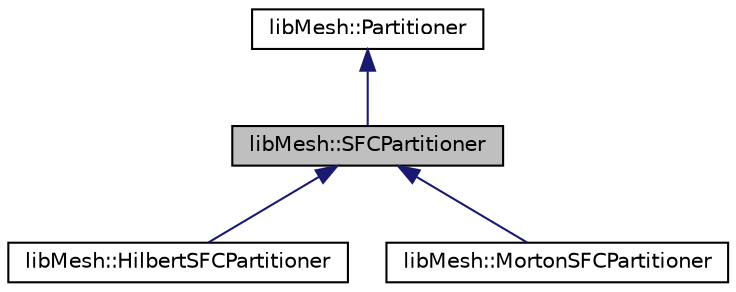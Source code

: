 digraph "libMesh::SFCPartitioner"
{
  edge [fontname="Helvetica",fontsize="10",labelfontname="Helvetica",labelfontsize="10"];
  node [fontname="Helvetica",fontsize="10",shape=record];
  Node1 [label="libMesh::SFCPartitioner",height=0.2,width=0.4,color="black", fillcolor="grey75", style="filled", fontcolor="black"];
  Node2 -> Node1 [dir="back",color="midnightblue",fontsize="10",style="solid",fontname="Helvetica"];
  Node2 [label="libMesh::Partitioner",height=0.2,width=0.4,color="black", fillcolor="white", style="filled",URL="$classlibMesh_1_1Partitioner.html",tooltip="Base class for all concrete Partitioner instantiations. "];
  Node1 -> Node3 [dir="back",color="midnightblue",fontsize="10",style="solid",fontname="Helvetica"];
  Node3 [label="libMesh::HilbertSFCPartitioner",height=0.2,width=0.4,color="black", fillcolor="white", style="filled",URL="$classlibMesh_1_1HilbertSFCPartitioner.html",tooltip="Partitioner based on Hilbert&#39;s space filling curve algorithm. "];
  Node1 -> Node4 [dir="back",color="midnightblue",fontsize="10",style="solid",fontname="Helvetica"];
  Node4 [label="libMesh::MortonSFCPartitioner",height=0.2,width=0.4,color="black", fillcolor="white", style="filled",URL="$classlibMesh_1_1MortonSFCPartitioner.html",tooltip="Partitioner based on Morton&#39;s space filling curve algorithm. "];
}
